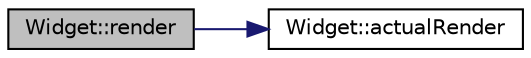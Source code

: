 digraph "Widget::render"
{
 // INTERACTIVE_SVG=YES
  edge [fontname="Helvetica",fontsize="10",labelfontname="Helvetica",labelfontsize="10"];
  node [fontname="Helvetica",fontsize="10",shape=record];
  rankdir="LR";
  Node172 [label="Widget::render",height=0.2,width=0.4,color="black", fillcolor="grey75", style="filled", fontcolor="black"];
  Node172 -> Node173 [color="midnightblue",fontsize="10",style="solid",fontname="Helvetica"];
  Node173 [label="Widget::actualRender",height=0.2,width=0.4,color="black", fillcolor="white", style="filled",URL="$class_widget.html#a5ff4883144670b8c93b41e440e3d4446"];
}
